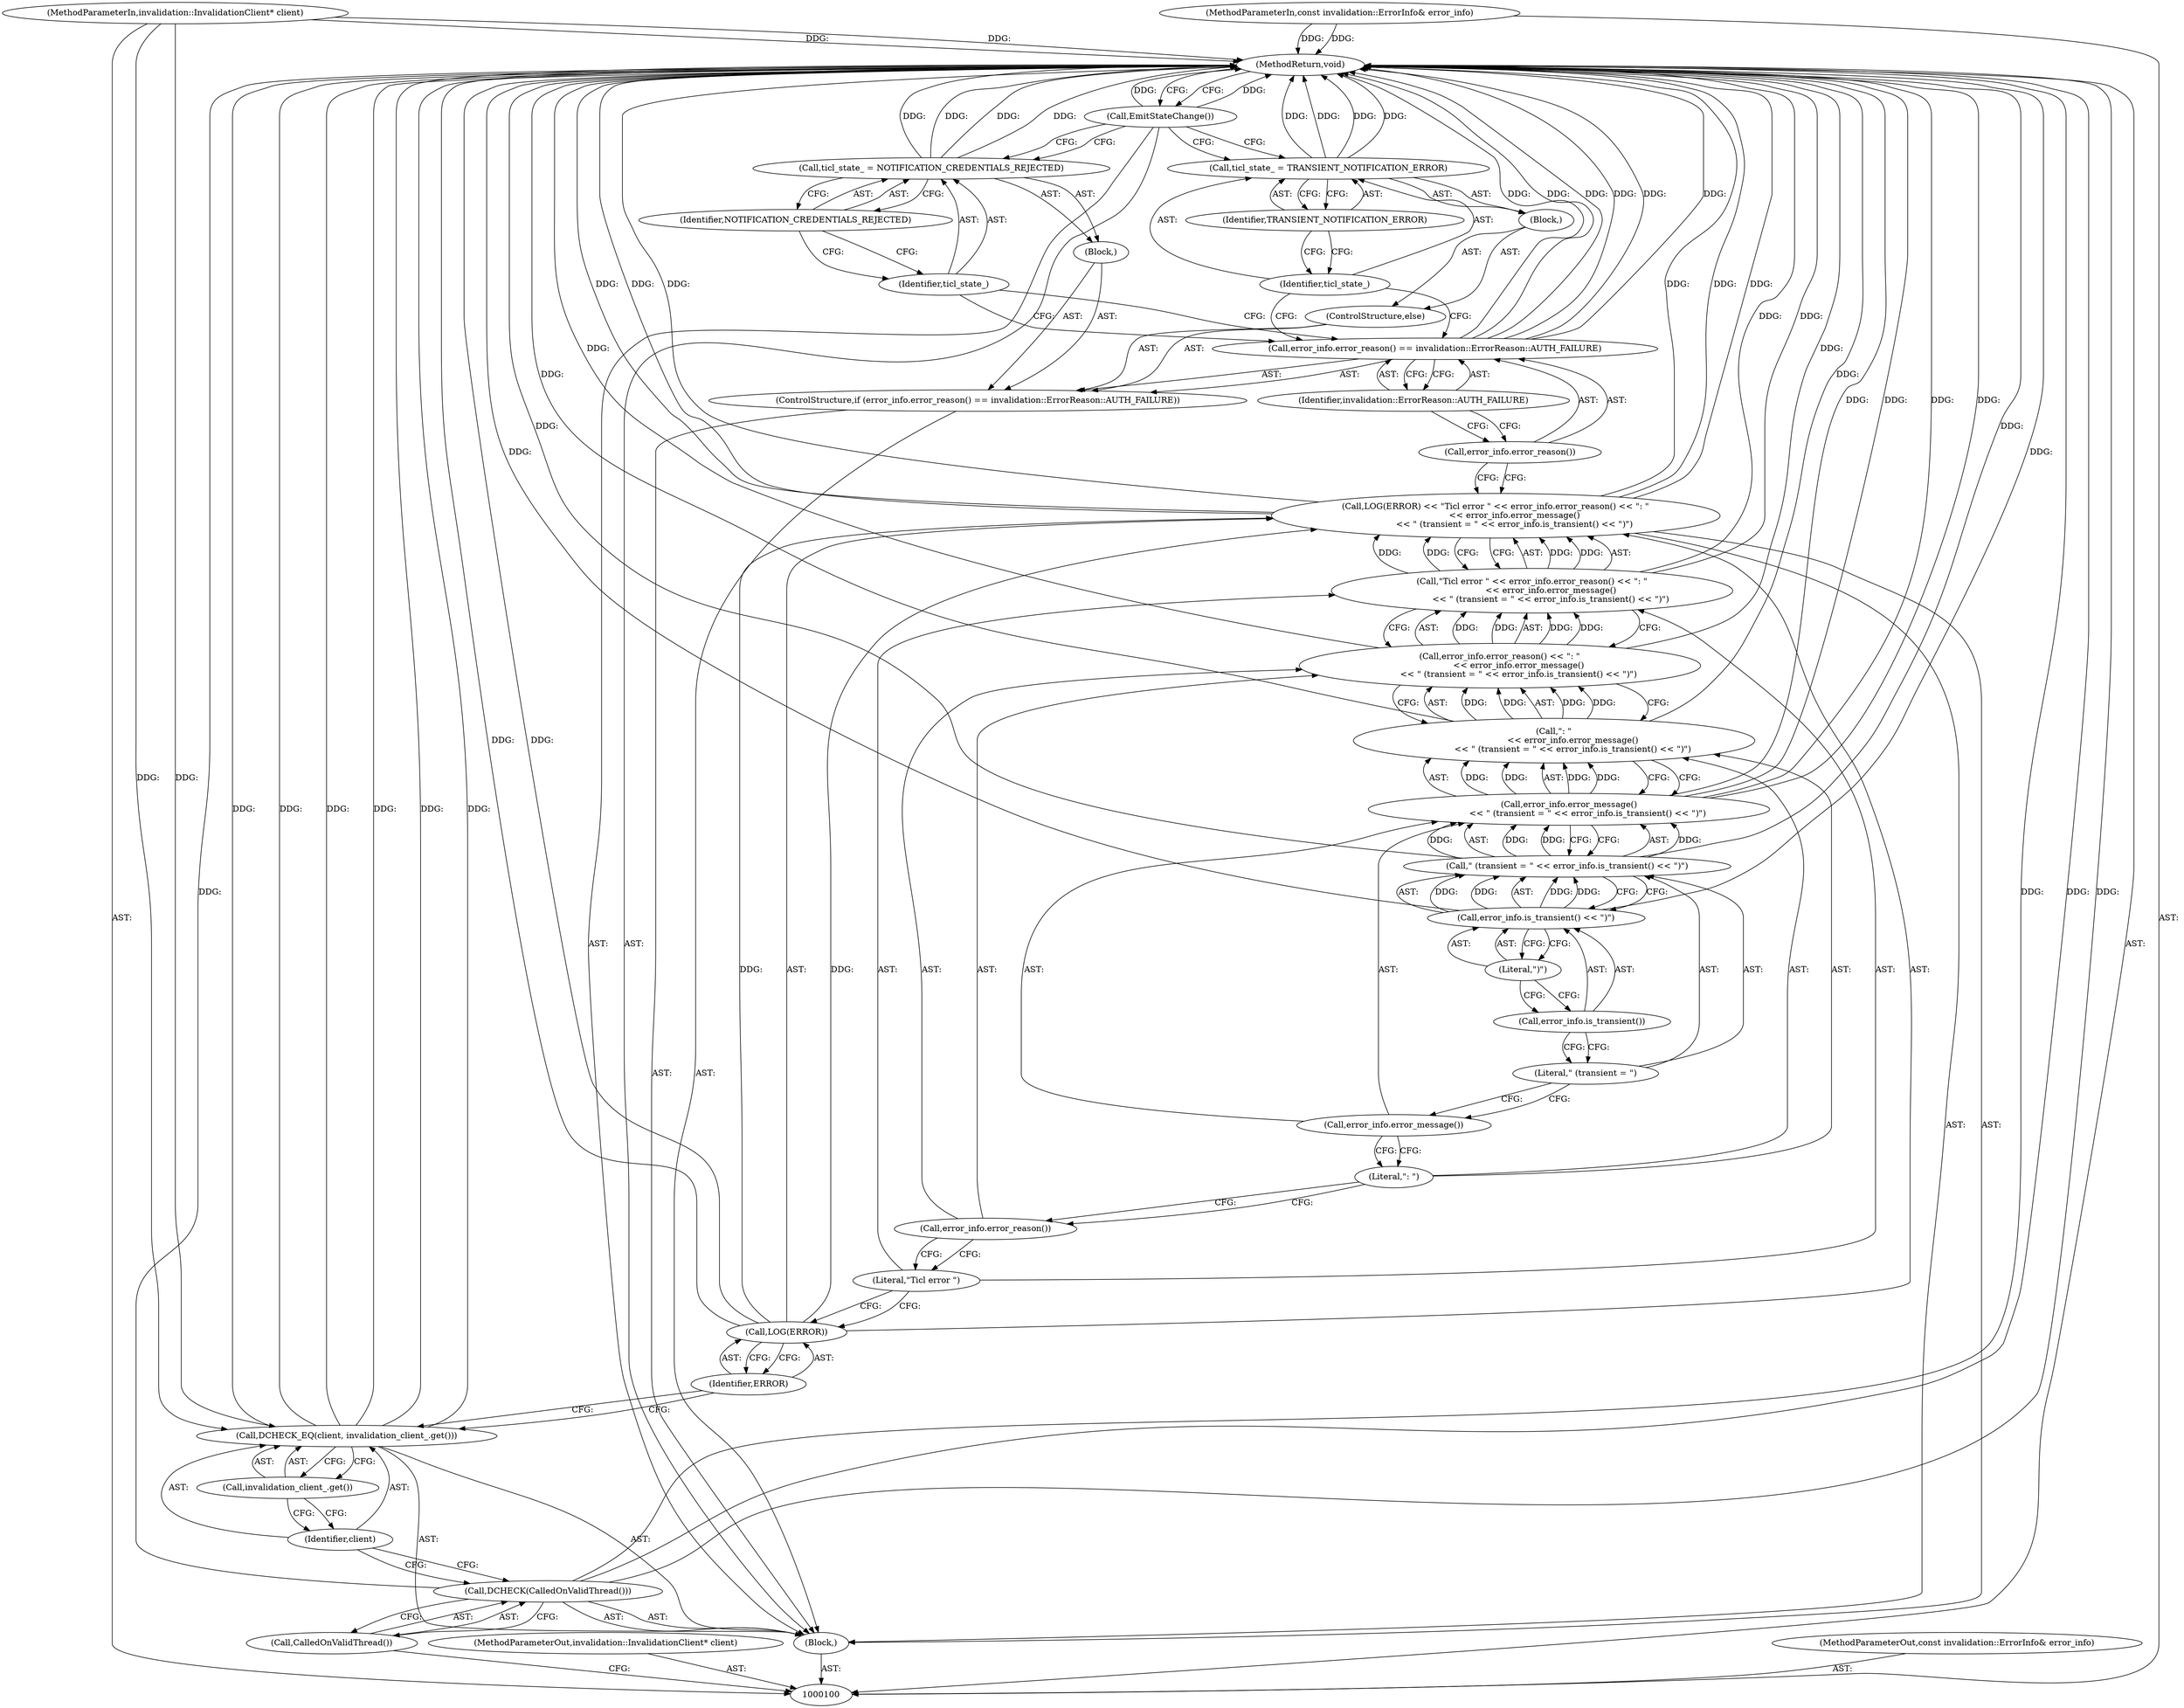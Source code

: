 digraph "0_Chrome_8a50f99c25fb70ff43aaa82b6f9569db383f0ca8" {
"1000139" [label="(MethodReturn,void)"];
"1000132" [label="(Identifier,NOTIFICATION_CREDENTIALS_REJECTED)"];
"1000130" [label="(Call,ticl_state_ = NOTIFICATION_CREDENTIALS_REJECTED)"];
"1000131" [label="(Identifier,ticl_state_)"];
"1000133" [label="(ControlStructure,else)"];
"1000134" [label="(Block,)"];
"1000137" [label="(Identifier,TRANSIENT_NOTIFICATION_ERROR)"];
"1000135" [label="(Call,ticl_state_ = TRANSIENT_NOTIFICATION_ERROR)"];
"1000136" [label="(Identifier,ticl_state_)"];
"1000138" [label="(Call,EmitStateChange())"];
"1000101" [label="(MethodParameterIn,invalidation::InvalidationClient* client)"];
"1000192" [label="(MethodParameterOut,invalidation::InvalidationClient* client)"];
"1000103" [label="(Block,)"];
"1000102" [label="(MethodParameterIn,const invalidation::ErrorInfo& error_info)"];
"1000193" [label="(MethodParameterOut,const invalidation::ErrorInfo& error_info)"];
"1000104" [label="(Call,DCHECK(CalledOnValidThread()))"];
"1000105" [label="(Call,CalledOnValidThread())"];
"1000107" [label="(Identifier,client)"];
"1000106" [label="(Call,DCHECK_EQ(client, invalidation_client_.get()))"];
"1000108" [label="(Call,invalidation_client_.get())"];
"1000112" [label="(Call,\"Ticl error \" << error_info.error_reason() << \": \"\n              << error_info.error_message()\n              << \" (transient = \" << error_info.is_transient() << \")\")"];
"1000113" [label="(Literal,\"Ticl error \")"];
"1000109" [label="(Call,LOG(ERROR) << \"Ticl error \" << error_info.error_reason() << \": \"\n              << error_info.error_message()\n              << \" (transient = \" << error_info.is_transient() << \")\")"];
"1000110" [label="(Call,LOG(ERROR))"];
"1000114" [label="(Call,error_info.error_reason() << \": \"\n              << error_info.error_message()\n              << \" (transient = \" << error_info.is_transient() << \")\")"];
"1000115" [label="(Call,error_info.error_reason())"];
"1000116" [label="(Call,\": \"\n              << error_info.error_message()\n              << \" (transient = \" << error_info.is_transient() << \")\")"];
"1000117" [label="(Literal,\": \")"];
"1000111" [label="(Identifier,ERROR)"];
"1000118" [label="(Call,error_info.error_message()\n              << \" (transient = \" << error_info.is_transient() << \")\")"];
"1000119" [label="(Call,error_info.error_message())"];
"1000120" [label="(Call,\" (transient = \" << error_info.is_transient() << \")\")"];
"1000121" [label="(Literal,\" (transient = \")"];
"1000122" [label="(Call,error_info.is_transient() << \")\")"];
"1000123" [label="(Call,error_info.is_transient())"];
"1000124" [label="(Literal,\")\")"];
"1000125" [label="(ControlStructure,if (error_info.error_reason() == invalidation::ErrorReason::AUTH_FAILURE))"];
"1000128" [label="(Identifier,invalidation::ErrorReason::AUTH_FAILURE)"];
"1000126" [label="(Call,error_info.error_reason() == invalidation::ErrorReason::AUTH_FAILURE)"];
"1000127" [label="(Call,error_info.error_reason())"];
"1000129" [label="(Block,)"];
"1000139" -> "1000100"  [label="AST: "];
"1000139" -> "1000138"  [label="CFG: "];
"1000106" -> "1000139"  [label="DDG: "];
"1000106" -> "1000139"  [label="DDG: "];
"1000106" -> "1000139"  [label="DDG: "];
"1000104" -> "1000139"  [label="DDG: "];
"1000104" -> "1000139"  [label="DDG: "];
"1000112" -> "1000139"  [label="DDG: "];
"1000126" -> "1000139"  [label="DDG: "];
"1000126" -> "1000139"  [label="DDG: "];
"1000126" -> "1000139"  [label="DDG: "];
"1000116" -> "1000139"  [label="DDG: "];
"1000118" -> "1000139"  [label="DDG: "];
"1000118" -> "1000139"  [label="DDG: "];
"1000130" -> "1000139"  [label="DDG: "];
"1000130" -> "1000139"  [label="DDG: "];
"1000122" -> "1000139"  [label="DDG: "];
"1000102" -> "1000139"  [label="DDG: "];
"1000109" -> "1000139"  [label="DDG: "];
"1000109" -> "1000139"  [label="DDG: "];
"1000109" -> "1000139"  [label="DDG: "];
"1000101" -> "1000139"  [label="DDG: "];
"1000135" -> "1000139"  [label="DDG: "];
"1000135" -> "1000139"  [label="DDG: "];
"1000120" -> "1000139"  [label="DDG: "];
"1000138" -> "1000139"  [label="DDG: "];
"1000110" -> "1000139"  [label="DDG: "];
"1000114" -> "1000139"  [label="DDG: "];
"1000132" -> "1000130"  [label="AST: "];
"1000132" -> "1000131"  [label="CFG: "];
"1000130" -> "1000132"  [label="CFG: "];
"1000130" -> "1000129"  [label="AST: "];
"1000130" -> "1000132"  [label="CFG: "];
"1000131" -> "1000130"  [label="AST: "];
"1000132" -> "1000130"  [label="AST: "];
"1000138" -> "1000130"  [label="CFG: "];
"1000130" -> "1000139"  [label="DDG: "];
"1000130" -> "1000139"  [label="DDG: "];
"1000131" -> "1000130"  [label="AST: "];
"1000131" -> "1000126"  [label="CFG: "];
"1000132" -> "1000131"  [label="CFG: "];
"1000133" -> "1000125"  [label="AST: "];
"1000134" -> "1000133"  [label="AST: "];
"1000134" -> "1000133"  [label="AST: "];
"1000135" -> "1000134"  [label="AST: "];
"1000137" -> "1000135"  [label="AST: "];
"1000137" -> "1000136"  [label="CFG: "];
"1000135" -> "1000137"  [label="CFG: "];
"1000135" -> "1000134"  [label="AST: "];
"1000135" -> "1000137"  [label="CFG: "];
"1000136" -> "1000135"  [label="AST: "];
"1000137" -> "1000135"  [label="AST: "];
"1000138" -> "1000135"  [label="CFG: "];
"1000135" -> "1000139"  [label="DDG: "];
"1000135" -> "1000139"  [label="DDG: "];
"1000136" -> "1000135"  [label="AST: "];
"1000136" -> "1000126"  [label="CFG: "];
"1000137" -> "1000136"  [label="CFG: "];
"1000138" -> "1000103"  [label="AST: "];
"1000138" -> "1000130"  [label="CFG: "];
"1000138" -> "1000135"  [label="CFG: "];
"1000139" -> "1000138"  [label="CFG: "];
"1000138" -> "1000139"  [label="DDG: "];
"1000101" -> "1000100"  [label="AST: "];
"1000101" -> "1000139"  [label="DDG: "];
"1000101" -> "1000106"  [label="DDG: "];
"1000192" -> "1000100"  [label="AST: "];
"1000103" -> "1000100"  [label="AST: "];
"1000104" -> "1000103"  [label="AST: "];
"1000106" -> "1000103"  [label="AST: "];
"1000109" -> "1000103"  [label="AST: "];
"1000125" -> "1000103"  [label="AST: "];
"1000138" -> "1000103"  [label="AST: "];
"1000102" -> "1000100"  [label="AST: "];
"1000102" -> "1000139"  [label="DDG: "];
"1000193" -> "1000100"  [label="AST: "];
"1000104" -> "1000103"  [label="AST: "];
"1000104" -> "1000105"  [label="CFG: "];
"1000105" -> "1000104"  [label="AST: "];
"1000107" -> "1000104"  [label="CFG: "];
"1000104" -> "1000139"  [label="DDG: "];
"1000104" -> "1000139"  [label="DDG: "];
"1000105" -> "1000104"  [label="AST: "];
"1000105" -> "1000100"  [label="CFG: "];
"1000104" -> "1000105"  [label="CFG: "];
"1000107" -> "1000106"  [label="AST: "];
"1000107" -> "1000104"  [label="CFG: "];
"1000108" -> "1000107"  [label="CFG: "];
"1000106" -> "1000103"  [label="AST: "];
"1000106" -> "1000108"  [label="CFG: "];
"1000107" -> "1000106"  [label="AST: "];
"1000108" -> "1000106"  [label="AST: "];
"1000111" -> "1000106"  [label="CFG: "];
"1000106" -> "1000139"  [label="DDG: "];
"1000106" -> "1000139"  [label="DDG: "];
"1000106" -> "1000139"  [label="DDG: "];
"1000101" -> "1000106"  [label="DDG: "];
"1000108" -> "1000106"  [label="AST: "];
"1000108" -> "1000107"  [label="CFG: "];
"1000106" -> "1000108"  [label="CFG: "];
"1000112" -> "1000109"  [label="AST: "];
"1000112" -> "1000114"  [label="CFG: "];
"1000113" -> "1000112"  [label="AST: "];
"1000114" -> "1000112"  [label="AST: "];
"1000109" -> "1000112"  [label="CFG: "];
"1000112" -> "1000139"  [label="DDG: "];
"1000112" -> "1000109"  [label="DDG: "];
"1000112" -> "1000109"  [label="DDG: "];
"1000114" -> "1000112"  [label="DDG: "];
"1000114" -> "1000112"  [label="DDG: "];
"1000113" -> "1000112"  [label="AST: "];
"1000113" -> "1000110"  [label="CFG: "];
"1000115" -> "1000113"  [label="CFG: "];
"1000109" -> "1000103"  [label="AST: "];
"1000109" -> "1000112"  [label="CFG: "];
"1000110" -> "1000109"  [label="AST: "];
"1000112" -> "1000109"  [label="AST: "];
"1000127" -> "1000109"  [label="CFG: "];
"1000109" -> "1000139"  [label="DDG: "];
"1000109" -> "1000139"  [label="DDG: "];
"1000109" -> "1000139"  [label="DDG: "];
"1000110" -> "1000109"  [label="DDG: "];
"1000112" -> "1000109"  [label="DDG: "];
"1000112" -> "1000109"  [label="DDG: "];
"1000110" -> "1000109"  [label="AST: "];
"1000110" -> "1000111"  [label="CFG: "];
"1000111" -> "1000110"  [label="AST: "];
"1000113" -> "1000110"  [label="CFG: "];
"1000110" -> "1000139"  [label="DDG: "];
"1000110" -> "1000109"  [label="DDG: "];
"1000114" -> "1000112"  [label="AST: "];
"1000114" -> "1000116"  [label="CFG: "];
"1000115" -> "1000114"  [label="AST: "];
"1000116" -> "1000114"  [label="AST: "];
"1000112" -> "1000114"  [label="CFG: "];
"1000114" -> "1000139"  [label="DDG: "];
"1000114" -> "1000112"  [label="DDG: "];
"1000114" -> "1000112"  [label="DDG: "];
"1000116" -> "1000114"  [label="DDG: "];
"1000116" -> "1000114"  [label="DDG: "];
"1000115" -> "1000114"  [label="AST: "];
"1000115" -> "1000113"  [label="CFG: "];
"1000117" -> "1000115"  [label="CFG: "];
"1000116" -> "1000114"  [label="AST: "];
"1000116" -> "1000118"  [label="CFG: "];
"1000117" -> "1000116"  [label="AST: "];
"1000118" -> "1000116"  [label="AST: "];
"1000114" -> "1000116"  [label="CFG: "];
"1000116" -> "1000139"  [label="DDG: "];
"1000116" -> "1000114"  [label="DDG: "];
"1000116" -> "1000114"  [label="DDG: "];
"1000118" -> "1000116"  [label="DDG: "];
"1000118" -> "1000116"  [label="DDG: "];
"1000117" -> "1000116"  [label="AST: "];
"1000117" -> "1000115"  [label="CFG: "];
"1000119" -> "1000117"  [label="CFG: "];
"1000111" -> "1000110"  [label="AST: "];
"1000111" -> "1000106"  [label="CFG: "];
"1000110" -> "1000111"  [label="CFG: "];
"1000118" -> "1000116"  [label="AST: "];
"1000118" -> "1000120"  [label="CFG: "];
"1000119" -> "1000118"  [label="AST: "];
"1000120" -> "1000118"  [label="AST: "];
"1000116" -> "1000118"  [label="CFG: "];
"1000118" -> "1000139"  [label="DDG: "];
"1000118" -> "1000139"  [label="DDG: "];
"1000118" -> "1000116"  [label="DDG: "];
"1000118" -> "1000116"  [label="DDG: "];
"1000120" -> "1000118"  [label="DDG: "];
"1000120" -> "1000118"  [label="DDG: "];
"1000119" -> "1000118"  [label="AST: "];
"1000119" -> "1000117"  [label="CFG: "];
"1000121" -> "1000119"  [label="CFG: "];
"1000120" -> "1000118"  [label="AST: "];
"1000120" -> "1000122"  [label="CFG: "];
"1000121" -> "1000120"  [label="AST: "];
"1000122" -> "1000120"  [label="AST: "];
"1000118" -> "1000120"  [label="CFG: "];
"1000120" -> "1000139"  [label="DDG: "];
"1000120" -> "1000118"  [label="DDG: "];
"1000120" -> "1000118"  [label="DDG: "];
"1000122" -> "1000120"  [label="DDG: "];
"1000122" -> "1000120"  [label="DDG: "];
"1000121" -> "1000120"  [label="AST: "];
"1000121" -> "1000119"  [label="CFG: "];
"1000123" -> "1000121"  [label="CFG: "];
"1000122" -> "1000120"  [label="AST: "];
"1000122" -> "1000124"  [label="CFG: "];
"1000123" -> "1000122"  [label="AST: "];
"1000124" -> "1000122"  [label="AST: "];
"1000120" -> "1000122"  [label="CFG: "];
"1000122" -> "1000139"  [label="DDG: "];
"1000122" -> "1000120"  [label="DDG: "];
"1000122" -> "1000120"  [label="DDG: "];
"1000123" -> "1000122"  [label="AST: "];
"1000123" -> "1000121"  [label="CFG: "];
"1000124" -> "1000123"  [label="CFG: "];
"1000124" -> "1000122"  [label="AST: "];
"1000124" -> "1000123"  [label="CFG: "];
"1000122" -> "1000124"  [label="CFG: "];
"1000125" -> "1000103"  [label="AST: "];
"1000126" -> "1000125"  [label="AST: "];
"1000129" -> "1000125"  [label="AST: "];
"1000133" -> "1000125"  [label="AST: "];
"1000128" -> "1000126"  [label="AST: "];
"1000128" -> "1000127"  [label="CFG: "];
"1000126" -> "1000128"  [label="CFG: "];
"1000126" -> "1000125"  [label="AST: "];
"1000126" -> "1000128"  [label="CFG: "];
"1000127" -> "1000126"  [label="AST: "];
"1000128" -> "1000126"  [label="AST: "];
"1000131" -> "1000126"  [label="CFG: "];
"1000136" -> "1000126"  [label="CFG: "];
"1000126" -> "1000139"  [label="DDG: "];
"1000126" -> "1000139"  [label="DDG: "];
"1000126" -> "1000139"  [label="DDG: "];
"1000127" -> "1000126"  [label="AST: "];
"1000127" -> "1000109"  [label="CFG: "];
"1000128" -> "1000127"  [label="CFG: "];
"1000129" -> "1000125"  [label="AST: "];
"1000130" -> "1000129"  [label="AST: "];
}

